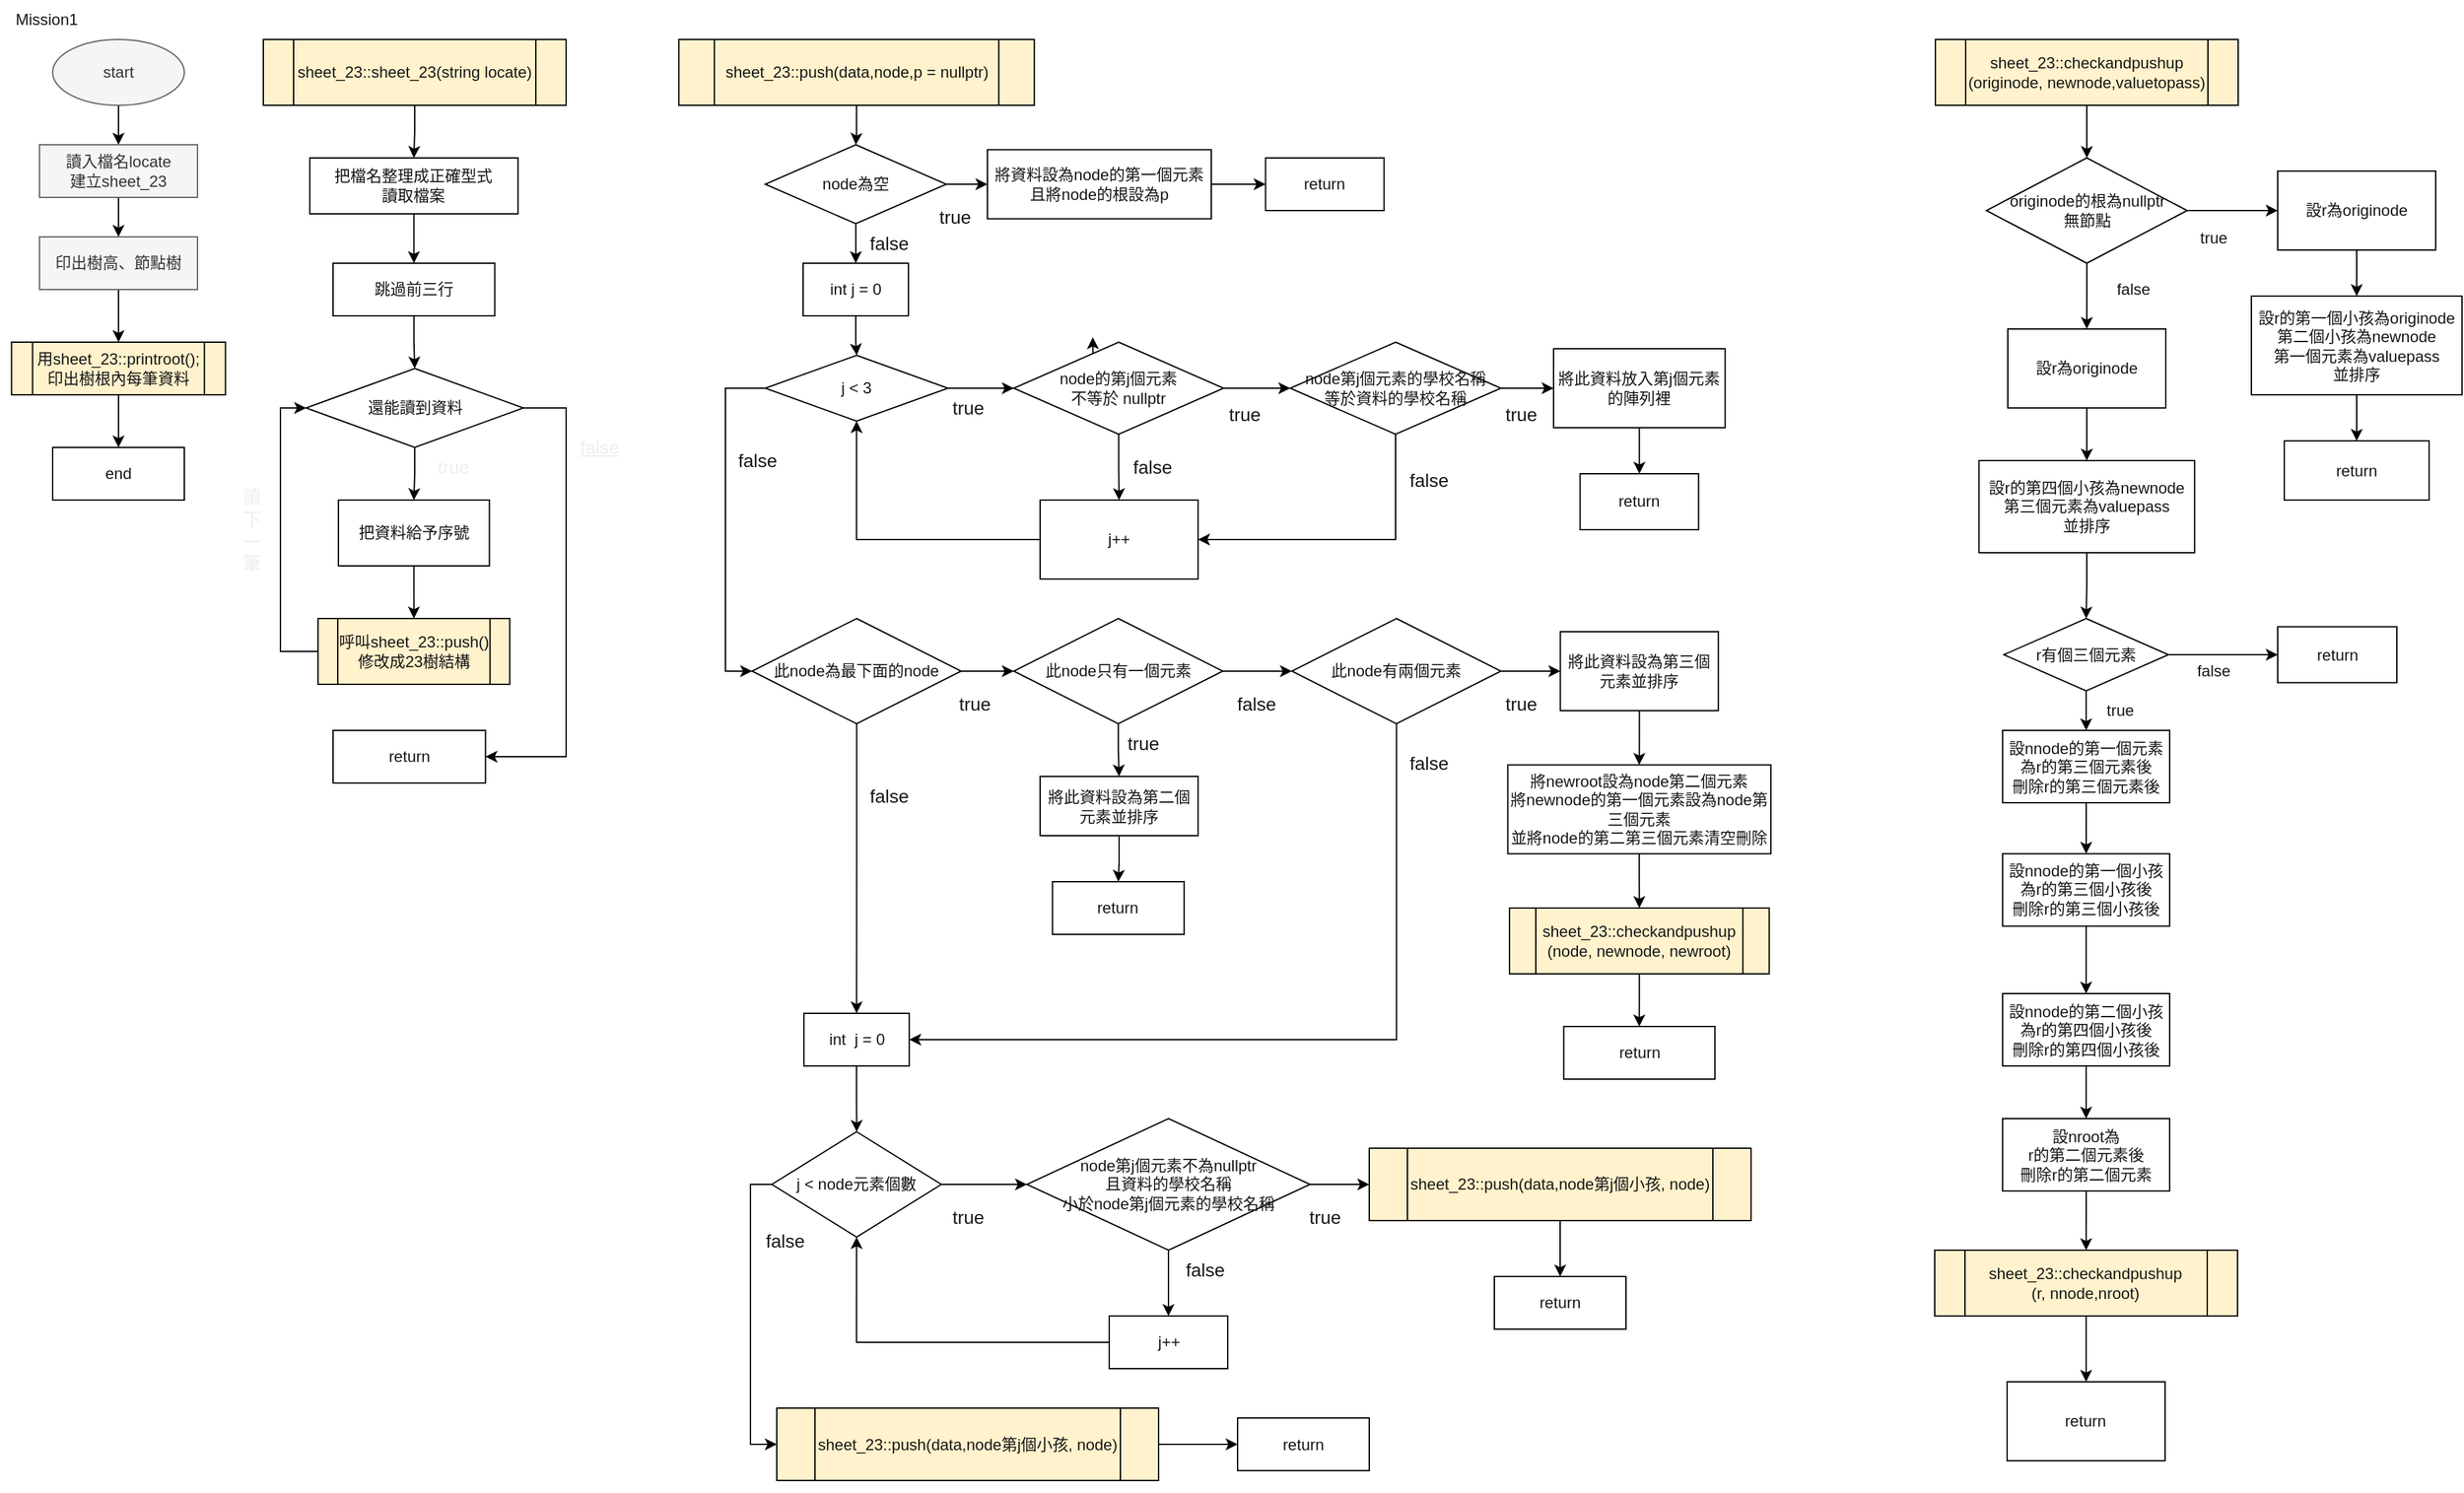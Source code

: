 <mxfile version="20.3.0" type="device"><diagram id="-TkZ79MS9_RpXyKwDUPX" name="第1頁"><mxGraphModel dx="2862" dy="857" grid="1" gridSize="10" guides="1" tooltips="1" connect="1" arrows="1" fold="1" page="0" pageScale="1" pageWidth="827" pageHeight="1169" background="none" math="0" shadow="0"><root><mxCell id="0"/><mxCell id="1" parent="0"/><mxCell id="-3uPXvcS2oqB5KdYRLS1-1" value="Mission1" style="text;html=1;align=center;verticalAlign=middle;resizable=0;points=[];autosize=1;strokeColor=none;fillColor=none;rounded=0;fontColor=#181616;" parent="1" vertex="1"><mxGeometry x="-820" y="10" width="70" height="30" as="geometry"/></mxCell><mxCell id="-3uPXvcS2oqB5KdYRLS1-5" value="" style="edgeStyle=orthogonalEdgeStyle;rounded=0;orthogonalLoop=1;jettySize=auto;html=1;fontColor=#181616;" parent="1" source="-3uPXvcS2oqB5KdYRLS1-3" target="-3uPXvcS2oqB5KdYRLS1-4" edge="1"><mxGeometry relative="1" as="geometry"/></mxCell><mxCell id="-3uPXvcS2oqB5KdYRLS1-3" value="start" style="ellipse;whiteSpace=wrap;html=1;rounded=0;fontColor=#333333;fillColor=#f5f5f5;strokeColor=#666666;" parent="1" vertex="1"><mxGeometry x="-780" y="40" width="100" height="50" as="geometry"/></mxCell><mxCell id="-3uPXvcS2oqB5KdYRLS1-7" value="" style="edgeStyle=orthogonalEdgeStyle;rounded=0;orthogonalLoop=1;jettySize=auto;html=1;fontColor=#181616;" parent="1" source="-3uPXvcS2oqB5KdYRLS1-4" target="-3uPXvcS2oqB5KdYRLS1-6" edge="1"><mxGeometry relative="1" as="geometry"/></mxCell><mxCell id="-3uPXvcS2oqB5KdYRLS1-4" value="讀入檔名locate&lt;br&gt;建立sheet_23" style="whiteSpace=wrap;html=1;rounded=0;fontColor=#333333;fillColor=#f5f5f5;strokeColor=#666666;" parent="1" vertex="1"><mxGeometry x="-790" y="120" width="120" height="40" as="geometry"/></mxCell><mxCell id="-3uPXvcS2oqB5KdYRLS1-11" value="" style="edgeStyle=orthogonalEdgeStyle;rounded=0;orthogonalLoop=1;jettySize=auto;html=1;fontColor=#181616;" parent="1" source="-3uPXvcS2oqB5KdYRLS1-6" target="-3uPXvcS2oqB5KdYRLS1-10" edge="1"><mxGeometry relative="1" as="geometry"/></mxCell><mxCell id="-3uPXvcS2oqB5KdYRLS1-6" value="印出樹高、節點樹" style="whiteSpace=wrap;html=1;rounded=0;fontColor=#333333;fillColor=#f5f5f5;strokeColor=#666666;" parent="1" vertex="1"><mxGeometry x="-790" y="190" width="120" height="40" as="geometry"/></mxCell><mxCell id="-3uPXvcS2oqB5KdYRLS1-13" value="" style="edgeStyle=orthogonalEdgeStyle;rounded=0;orthogonalLoop=1;jettySize=auto;html=1;fontColor=#181616;" parent="1" source="-3uPXvcS2oqB5KdYRLS1-10" target="-3uPXvcS2oqB5KdYRLS1-12" edge="1"><mxGeometry relative="1" as="geometry"/></mxCell><mxCell id="-3uPXvcS2oqB5KdYRLS1-10" value="用sheet_23::printroot();&lt;br&gt;印出樹根內每筆資料" style="shape=process;whiteSpace=wrap;html=1;backgroundOutline=1;fillColor=#FFF2CC;rounded=0;fontColor=#181616;" parent="1" vertex="1"><mxGeometry x="-811.25" y="270" width="162.5" height="40" as="geometry"/></mxCell><mxCell id="-3uPXvcS2oqB5KdYRLS1-12" value="end" style="whiteSpace=wrap;html=1;fillColor=#FFFFFF;rounded=0;fontColor=#181616;" parent="1" vertex="1"><mxGeometry x="-780" y="350" width="100" height="40" as="geometry"/></mxCell><mxCell id="-3uPXvcS2oqB5KdYRLS1-17" value="" style="edgeStyle=orthogonalEdgeStyle;rounded=0;orthogonalLoop=1;jettySize=auto;html=1;fontColor=#181616;" parent="1" source="-3uPXvcS2oqB5KdYRLS1-15" target="-3uPXvcS2oqB5KdYRLS1-16" edge="1"><mxGeometry relative="1" as="geometry"/></mxCell><mxCell id="-3uPXvcS2oqB5KdYRLS1-15" value="sheet_23::sheet_23(string locate)" style="shape=process;whiteSpace=wrap;html=1;backgroundOutline=1;fillColor=#FFF2CC;rounded=0;fontColor=#181616;" parent="1" vertex="1"><mxGeometry x="-620" y="40" width="230" height="50" as="geometry"/></mxCell><mxCell id="-3uPXvcS2oqB5KdYRLS1-26" value="" style="edgeStyle=orthogonalEdgeStyle;rounded=0;orthogonalLoop=1;jettySize=auto;html=1;fontColor=#181616;" parent="1" source="-3uPXvcS2oqB5KdYRLS1-16" target="-3uPXvcS2oqB5KdYRLS1-25" edge="1"><mxGeometry relative="1" as="geometry"/></mxCell><mxCell id="-3uPXvcS2oqB5KdYRLS1-16" value="把檔名整理成正確型式&lt;br&gt;讀取檔案" style="whiteSpace=wrap;html=1;fillColor=#FFFFFF;rounded=0;fontColor=#181616;" parent="1" vertex="1"><mxGeometry x="-584.68" y="130" width="158.12" height="42.5" as="geometry"/></mxCell><mxCell id="-3uPXvcS2oqB5KdYRLS1-23" value="" style="edgeStyle=orthogonalEdgeStyle;rounded=0;orthogonalLoop=1;jettySize=auto;html=1;fontColor=#181616;" parent="1" source="-3uPXvcS2oqB5KdYRLS1-18" target="-3uPXvcS2oqB5KdYRLS1-22" edge="1"><mxGeometry relative="1" as="geometry"/></mxCell><mxCell id="-3uPXvcS2oqB5KdYRLS1-18" value="把資料給予序號" style="whiteSpace=wrap;html=1;fillColor=#FFFFFF;rounded=0;fontColor=#181616;" parent="1" vertex="1"><mxGeometry x="-562.96" y="390" width="114.68" height="50" as="geometry"/></mxCell><mxCell id="-3uPXvcS2oqB5KdYRLS1-20" value="return" style="whiteSpace=wrap;html=1;fillColor=#FFFFFF;rounded=0;fontColor=#181616;" parent="1" vertex="1"><mxGeometry x="-567.02" y="565" width="115.78" height="40" as="geometry"/></mxCell><mxCell id="-3uPXvcS2oqB5KdYRLS1-30" style="edgeStyle=orthogonalEdgeStyle;rounded=0;orthogonalLoop=1;jettySize=auto;html=1;entryX=0;entryY=0.5;entryDx=0;entryDy=0;fontColor=#181616;" parent="1" source="-3uPXvcS2oqB5KdYRLS1-22" target="-3uPXvcS2oqB5KdYRLS1-27" edge="1"><mxGeometry relative="1" as="geometry"><mxPoint x="-330" y="510" as="targetPoint"/><Array as="points"><mxPoint x="-607" y="505"/><mxPoint x="-607" y="320"/></Array></mxGeometry></mxCell><mxCell id="-3uPXvcS2oqB5KdYRLS1-22" value="呼叫sheet_23::push()&lt;br&gt;修改成23樹結構" style="shape=process;whiteSpace=wrap;html=1;backgroundOutline=1;fillColor=#FFF2CC;rounded=0;fontColor=#181616;" parent="1" vertex="1"><mxGeometry x="-578.43" y="480" width="145.62" height="50" as="geometry"/></mxCell><mxCell id="-3uPXvcS2oqB5KdYRLS1-28" value="" style="edgeStyle=orthogonalEdgeStyle;rounded=0;orthogonalLoop=1;jettySize=auto;html=1;fontColor=#181616;" parent="1" source="-3uPXvcS2oqB5KdYRLS1-25" target="-3uPXvcS2oqB5KdYRLS1-27" edge="1"><mxGeometry relative="1" as="geometry"/></mxCell><mxCell id="-3uPXvcS2oqB5KdYRLS1-25" value="跳過前三行" style="whiteSpace=wrap;html=1;fillColor=#FFFFFF;rounded=0;fontColor=#181616;" parent="1" vertex="1"><mxGeometry x="-567.02" y="210" width="122.8" height="40" as="geometry"/></mxCell><mxCell id="-3uPXvcS2oqB5KdYRLS1-29" style="edgeStyle=orthogonalEdgeStyle;rounded=0;orthogonalLoop=1;jettySize=auto;html=1;fontColor=#181616;" parent="1" source="-3uPXvcS2oqB5KdYRLS1-27" target="-3uPXvcS2oqB5KdYRLS1-18" edge="1"><mxGeometry relative="1" as="geometry"/></mxCell><mxCell id="-3uPXvcS2oqB5KdYRLS1-32" style="edgeStyle=orthogonalEdgeStyle;rounded=0;orthogonalLoop=1;jettySize=auto;html=1;entryX=1;entryY=0.5;entryDx=0;entryDy=0;fontSize=14;fontColor=#181616;" parent="1" source="-3uPXvcS2oqB5KdYRLS1-27" target="-3uPXvcS2oqB5KdYRLS1-20" edge="1"><mxGeometry relative="1" as="geometry"><Array as="points"><mxPoint x="-390" y="320"/><mxPoint x="-390" y="585"/></Array></mxGeometry></mxCell><mxCell id="-3uPXvcS2oqB5KdYRLS1-27" value="還能讀到資料" style="rhombus;whiteSpace=wrap;html=1;fillColor=#FFFFFF;rounded=0;fontColor=#181616;" parent="1" vertex="1"><mxGeometry x="-587.49" y="290" width="165" height="60" as="geometry"/></mxCell><mxCell id="-3uPXvcS2oqB5KdYRLS1-31" value="&lt;font style=&quot;font-size: 14px;&quot;&gt;讀&lt;br&gt;下&lt;br&gt;一&lt;br&gt;筆&lt;/font&gt;" style="text;html=1;align=center;verticalAlign=middle;resizable=0;points=[];autosize=1;strokeColor=none;fillColor=none;rounded=0;fontColor=#f3ecec;" parent="1" vertex="1"><mxGeometry x="-648.75" y="372.5" width="40" height="80" as="geometry"/></mxCell><mxCell id="-3uPXvcS2oqB5KdYRLS1-33" value="true" style="text;html=1;align=center;verticalAlign=middle;resizable=0;points=[];autosize=1;strokeColor=none;fillColor=none;fontSize=14;rounded=0;fontColor=#f3eded;" parent="1" vertex="1"><mxGeometry x="-501.24" y="350" width="50" height="30" as="geometry"/></mxCell><mxCell id="-3uPXvcS2oqB5KdYRLS1-34" value="false" style="text;html=1;align=center;verticalAlign=middle;resizable=0;points=[];autosize=1;strokeColor=none;fillColor=none;fontSize=14;rounded=0;fontColor=#f2eded;fontStyle=4" parent="1" vertex="1"><mxGeometry x="-390" y="335" width="50" height="30" as="geometry"/></mxCell><mxCell id="-3uPXvcS2oqB5KdYRLS1-37" value="" style="edgeStyle=orthogonalEdgeStyle;rounded=0;orthogonalLoop=1;jettySize=auto;html=1;fontSize=14;fontColor=#181616;" parent="1" source="-3uPXvcS2oqB5KdYRLS1-35" target="-3uPXvcS2oqB5KdYRLS1-36" edge="1"><mxGeometry relative="1" as="geometry"/></mxCell><mxCell id="-3uPXvcS2oqB5KdYRLS1-35" value="sheet_23::push(data,node,p = nullptr)" style="shape=process;whiteSpace=wrap;html=1;backgroundOutline=1;fillColor=#FFF2CC;rounded=0;fontColor=#181616;" parent="1" vertex="1"><mxGeometry x="-304.38" y="40" width="270" height="50" as="geometry"/></mxCell><mxCell id="-3uPXvcS2oqB5KdYRLS1-39" value="" style="edgeStyle=orthogonalEdgeStyle;rounded=0;orthogonalLoop=1;jettySize=auto;html=1;fontSize=14;fontColor=#181616;" parent="1" source="-3uPXvcS2oqB5KdYRLS1-36" target="-3uPXvcS2oqB5KdYRLS1-38" edge="1"><mxGeometry relative="1" as="geometry"/></mxCell><mxCell id="4NVWSYoZqwmitKKf_ljR-5" value="" style="edgeStyle=orthogonalEdgeStyle;rounded=0;orthogonalLoop=1;jettySize=auto;html=1;" parent="1" source="-3uPXvcS2oqB5KdYRLS1-36" target="4NVWSYoZqwmitKKf_ljR-4" edge="1"><mxGeometry relative="1" as="geometry"/></mxCell><mxCell id="-3uPXvcS2oqB5KdYRLS1-36" value="node為空" style="rhombus;whiteSpace=wrap;html=1;fillColor=#FFFFFF;rounded=0;fontColor=#181616;" parent="1" vertex="1"><mxGeometry x="-238.75" y="120" width="137.5" height="60" as="geometry"/></mxCell><mxCell id="-3uPXvcS2oqB5KdYRLS1-41" value="" style="edgeStyle=orthogonalEdgeStyle;rounded=0;orthogonalLoop=1;jettySize=auto;html=1;fontSize=14;fontColor=#181616;" parent="1" source="-3uPXvcS2oqB5KdYRLS1-38" target="-3uPXvcS2oqB5KdYRLS1-40" edge="1"><mxGeometry relative="1" as="geometry"/></mxCell><mxCell id="-3uPXvcS2oqB5KdYRLS1-38" value="將資料設為node的第一個元素&lt;br&gt;且將node的根設為p" style="whiteSpace=wrap;html=1;fillColor=#FFFFFF;rounded=0;fontColor=#181616;" parent="1" vertex="1"><mxGeometry x="-70" y="123.75" width="170" height="52.5" as="geometry"/></mxCell><mxCell id="-3uPXvcS2oqB5KdYRLS1-40" value="return" style="whiteSpace=wrap;html=1;fillColor=#FFFFFF;rounded=0;fontColor=#181616;" parent="1" vertex="1"><mxGeometry x="141.25" y="130" width="90" height="40" as="geometry"/></mxCell><mxCell id="-3uPXvcS2oqB5KdYRLS1-51" value="" style="edgeStyle=orthogonalEdgeStyle;rounded=0;orthogonalLoop=1;jettySize=auto;html=1;fontSize=14;fontColor=#181616;" parent="1" source="-3uPXvcS2oqB5KdYRLS1-48" target="-3uPXvcS2oqB5KdYRLS1-50" edge="1"><mxGeometry relative="1" as="geometry"/></mxCell><mxCell id="-3uPXvcS2oqB5KdYRLS1-72" style="edgeStyle=orthogonalEdgeStyle;rounded=0;orthogonalLoop=1;jettySize=auto;html=1;entryX=0;entryY=0.5;entryDx=0;entryDy=0;fontSize=14;fontColor=#181616;" parent="1" source="-3uPXvcS2oqB5KdYRLS1-48" target="-3uPXvcS2oqB5KdYRLS1-70" edge="1"><mxGeometry relative="1" as="geometry"><Array as="points"><mxPoint x="-269" y="305"/><mxPoint x="-269" y="520"/></Array></mxGeometry></mxCell><mxCell id="4NVWSYoZqwmitKKf_ljR-3" value="" style="edgeStyle=orthogonalEdgeStyle;rounded=0;orthogonalLoop=1;jettySize=auto;html=1;" parent="1" source="-3uPXvcS2oqB5KdYRLS1-48" edge="1"><mxGeometry relative="1" as="geometry"><mxPoint x="10" y="266.25" as="targetPoint"/></mxGeometry></mxCell><mxCell id="-3uPXvcS2oqB5KdYRLS1-48" value="j &amp;lt; 3" style="rhombus;whiteSpace=wrap;html=1;fillColor=#FFFFFF;rounded=0;fontColor=#181616;" parent="1" vertex="1"><mxGeometry x="-238.75" y="280" width="138.75" height="50" as="geometry"/></mxCell><mxCell id="-3uPXvcS2oqB5KdYRLS1-53" value="" style="edgeStyle=orthogonalEdgeStyle;rounded=0;orthogonalLoop=1;jettySize=auto;html=1;fontSize=14;fontColor=#181616;" parent="1" source="-3uPXvcS2oqB5KdYRLS1-50" target="-3uPXvcS2oqB5KdYRLS1-52" edge="1"><mxGeometry relative="1" as="geometry"/></mxCell><mxCell id="-3uPXvcS2oqB5KdYRLS1-60" style="edgeStyle=orthogonalEdgeStyle;rounded=0;orthogonalLoop=1;jettySize=auto;html=1;entryX=0.5;entryY=0;entryDx=0;entryDy=0;fontSize=14;fontColor=#181616;" parent="1" source="-3uPXvcS2oqB5KdYRLS1-50" target="-3uPXvcS2oqB5KdYRLS1-58" edge="1"><mxGeometry relative="1" as="geometry"/></mxCell><mxCell id="-3uPXvcS2oqB5KdYRLS1-50" value="node的第j個元素&lt;br&gt;不等於 nullptr" style="rhombus;whiteSpace=wrap;html=1;fillColor=#FFFFFF;rounded=0;fontColor=#181616;" parent="1" vertex="1"><mxGeometry x="-50" y="270" width="159.37" height="70" as="geometry"/></mxCell><mxCell id="-3uPXvcS2oqB5KdYRLS1-55" value="" style="edgeStyle=orthogonalEdgeStyle;rounded=0;orthogonalLoop=1;jettySize=auto;html=1;fontSize=14;fontColor=#181616;" parent="1" source="-3uPXvcS2oqB5KdYRLS1-52" target="-3uPXvcS2oqB5KdYRLS1-54" edge="1"><mxGeometry relative="1" as="geometry"/></mxCell><mxCell id="-3uPXvcS2oqB5KdYRLS1-61" style="edgeStyle=orthogonalEdgeStyle;rounded=0;orthogonalLoop=1;jettySize=auto;html=1;entryX=1;entryY=0.5;entryDx=0;entryDy=0;fontSize=14;fontColor=#181616;" parent="1" source="-3uPXvcS2oqB5KdYRLS1-52" target="-3uPXvcS2oqB5KdYRLS1-58" edge="1"><mxGeometry relative="1" as="geometry"><Array as="points"><mxPoint x="240" y="420"/></Array></mxGeometry></mxCell><mxCell id="-3uPXvcS2oqB5KdYRLS1-52" value="node第j個元素的學校名稱&lt;br&gt;等於資料的學校名稱" style="rhombus;whiteSpace=wrap;html=1;fillColor=#FFFFFF;rounded=0;fontColor=#181616;" parent="1" vertex="1"><mxGeometry x="160" y="270" width="160" height="70" as="geometry"/></mxCell><mxCell id="-3uPXvcS2oqB5KdYRLS1-57" value="" style="edgeStyle=orthogonalEdgeStyle;rounded=0;orthogonalLoop=1;jettySize=auto;html=1;fontSize=14;fontColor=#181616;" parent="1" source="-3uPXvcS2oqB5KdYRLS1-54" target="-3uPXvcS2oqB5KdYRLS1-56" edge="1"><mxGeometry relative="1" as="geometry"/></mxCell><mxCell id="-3uPXvcS2oqB5KdYRLS1-54" value="將此資料放入第j個元素的陣列裡" style="whiteSpace=wrap;html=1;fillColor=#FFFFFF;rounded=0;fontColor=#181616;" parent="1" vertex="1"><mxGeometry x="360" y="275" width="130.31" height="60" as="geometry"/></mxCell><mxCell id="-3uPXvcS2oqB5KdYRLS1-56" value="return" style="whiteSpace=wrap;html=1;fillColor=#FFFFFF;rounded=0;fontColor=#181616;" parent="1" vertex="1"><mxGeometry x="380.15" y="370" width="90" height="42.5" as="geometry"/></mxCell><mxCell id="-3uPXvcS2oqB5KdYRLS1-62" style="edgeStyle=orthogonalEdgeStyle;rounded=0;orthogonalLoop=1;jettySize=auto;html=1;entryX=0.5;entryY=1;entryDx=0;entryDy=0;fontSize=14;fontColor=#181616;" parent="1" source="-3uPXvcS2oqB5KdYRLS1-58" target="-3uPXvcS2oqB5KdYRLS1-48" edge="1"><mxGeometry relative="1" as="geometry"/></mxCell><mxCell id="-3uPXvcS2oqB5KdYRLS1-58" value="j++" style="whiteSpace=wrap;html=1;fillColor=#FFFFFF;rounded=0;fontColor=#181616;" parent="1" vertex="1"><mxGeometry x="-30.005" y="390" width="120" height="60" as="geometry"/></mxCell><mxCell id="-3uPXvcS2oqB5KdYRLS1-63" value="false" style="text;html=1;align=center;verticalAlign=middle;resizable=0;points=[];autosize=1;strokeColor=none;fillColor=none;fontSize=14;rounded=0;fontColor=#181616;" parent="1" vertex="1"><mxGeometry x="240" y="360" width="50" height="30" as="geometry"/></mxCell><mxCell id="-3uPXvcS2oqB5KdYRLS1-64" value="false" style="text;html=1;align=center;verticalAlign=middle;resizable=0;points=[];autosize=1;strokeColor=none;fillColor=none;fontSize=14;rounded=0;fontColor=#181616;" parent="1" vertex="1"><mxGeometry x="30" y="350" width="50" height="30" as="geometry"/></mxCell><mxCell id="-3uPXvcS2oqB5KdYRLS1-65" value="true" style="text;html=1;align=center;verticalAlign=middle;resizable=0;points=[];autosize=1;strokeColor=none;fillColor=none;fontSize=14;rounded=0;fontColor=#181616;" parent="1" vertex="1"><mxGeometry x="100" y="310" width="50" height="30" as="geometry"/></mxCell><mxCell id="-3uPXvcS2oqB5KdYRLS1-66" value="true" style="text;html=1;align=center;verticalAlign=middle;resizable=0;points=[];autosize=1;strokeColor=none;fillColor=none;fontSize=14;rounded=0;fontColor=#181616;" parent="1" vertex="1"><mxGeometry x="310" y="310" width="50" height="30" as="geometry"/></mxCell><mxCell id="-3uPXvcS2oqB5KdYRLS1-67" value="true" style="text;html=1;align=center;verticalAlign=middle;resizable=0;points=[];autosize=1;strokeColor=none;fillColor=none;fontSize=14;rounded=0;fontColor=#181616;" parent="1" vertex="1"><mxGeometry x="-110" y="305" width="50" height="30" as="geometry"/></mxCell><mxCell id="-3uPXvcS2oqB5KdYRLS1-68" value="false" style="text;html=1;align=center;verticalAlign=middle;resizable=0;points=[];autosize=1;strokeColor=none;fillColor=none;fontSize=14;rounded=0;fontColor=#181616;" parent="1" vertex="1"><mxGeometry x="-270" y="345" width="50" height="30" as="geometry"/></mxCell><mxCell id="-3uPXvcS2oqB5KdYRLS1-74" value="" style="edgeStyle=orthogonalEdgeStyle;rounded=0;orthogonalLoop=1;jettySize=auto;html=1;fontSize=14;fontColor=#181616;" parent="1" source="-3uPXvcS2oqB5KdYRLS1-70" target="-3uPXvcS2oqB5KdYRLS1-73" edge="1"><mxGeometry relative="1" as="geometry"/></mxCell><mxCell id="-3uPXvcS2oqB5KdYRLS1-99" style="edgeStyle=orthogonalEdgeStyle;rounded=0;orthogonalLoop=1;jettySize=auto;html=1;entryX=0.5;entryY=0;entryDx=0;entryDy=0;fontSize=14;fontColor=#181616;" parent="1" source="-3uPXvcS2oqB5KdYRLS1-70" target="-3uPXvcS2oqB5KdYRLS1-95" edge="1"><mxGeometry relative="1" as="geometry"/></mxCell><mxCell id="-3uPXvcS2oqB5KdYRLS1-70" value="此node為最下面的node" style="rhombus;whiteSpace=wrap;html=1;fillColor=#FFFFFF;rounded=0;fontColor=#181616;" parent="1" vertex="1"><mxGeometry x="-248.75" y="480" width="158.75" height="80" as="geometry"/></mxCell><mxCell id="-3uPXvcS2oqB5KdYRLS1-78" value="" style="edgeStyle=orthogonalEdgeStyle;rounded=0;orthogonalLoop=1;jettySize=auto;html=1;fontSize=14;fontColor=#181616;" parent="1" source="-3uPXvcS2oqB5KdYRLS1-73" target="-3uPXvcS2oqB5KdYRLS1-77" edge="1"><mxGeometry relative="1" as="geometry"/></mxCell><mxCell id="-3uPXvcS2oqB5KdYRLS1-82" value="" style="edgeStyle=orthogonalEdgeStyle;rounded=0;orthogonalLoop=1;jettySize=auto;html=1;fontSize=14;fontColor=#181616;" parent="1" source="-3uPXvcS2oqB5KdYRLS1-73" target="-3uPXvcS2oqB5KdYRLS1-81" edge="1"><mxGeometry relative="1" as="geometry"/></mxCell><mxCell id="-3uPXvcS2oqB5KdYRLS1-73" value="此node只有一個元素" style="rhombus;whiteSpace=wrap;html=1;fillColor=#FFFFFF;rounded=0;fontColor=#181616;" parent="1" vertex="1"><mxGeometry x="-50" y="480" width="158.75" height="80" as="geometry"/></mxCell><mxCell id="-3uPXvcS2oqB5KdYRLS1-75" value="true" style="text;html=1;align=center;verticalAlign=middle;resizable=0;points=[];autosize=1;strokeColor=none;fillColor=none;fontSize=14;rounded=0;fontColor=#181616;" parent="1" vertex="1"><mxGeometry x="-120" y="160" width="50" height="30" as="geometry"/></mxCell><mxCell id="-3uPXvcS2oqB5KdYRLS1-76" value="false" style="text;html=1;align=center;verticalAlign=middle;resizable=0;points=[];autosize=1;strokeColor=none;fillColor=none;fontSize=14;rounded=0;fontColor=#181616;" parent="1" vertex="1"><mxGeometry x="-170" y="180" width="50" height="30" as="geometry"/></mxCell><mxCell id="-3uPXvcS2oqB5KdYRLS1-80" value="" style="edgeStyle=orthogonalEdgeStyle;rounded=0;orthogonalLoop=1;jettySize=auto;html=1;fontSize=14;fontColor=#181616;" parent="1" source="-3uPXvcS2oqB5KdYRLS1-77" target="-3uPXvcS2oqB5KdYRLS1-79" edge="1"><mxGeometry relative="1" as="geometry"/></mxCell><mxCell id="-3uPXvcS2oqB5KdYRLS1-77" value="將此資料設為第二個元素並排序" style="whiteSpace=wrap;html=1;fillColor=#FFFFFF;rounded=0;fontColor=#181616;" parent="1" vertex="1"><mxGeometry x="-30.01" y="600" width="120.01" height="45" as="geometry"/></mxCell><mxCell id="-3uPXvcS2oqB5KdYRLS1-79" value="return" style="whiteSpace=wrap;html=1;fillColor=#FFFFFF;rounded=0;fontColor=#181616;" parent="1" vertex="1"><mxGeometry x="-20.62" y="680" width="100" height="40" as="geometry"/></mxCell><mxCell id="-3uPXvcS2oqB5KdYRLS1-84" value="" style="edgeStyle=orthogonalEdgeStyle;rounded=0;orthogonalLoop=1;jettySize=auto;html=1;fontSize=14;fontColor=#181616;" parent="1" source="-3uPXvcS2oqB5KdYRLS1-81" target="-3uPXvcS2oqB5KdYRLS1-83" edge="1"><mxGeometry relative="1" as="geometry"/></mxCell><mxCell id="-3uPXvcS2oqB5KdYRLS1-96" value="" style="edgeStyle=orthogonalEdgeStyle;rounded=0;orthogonalLoop=1;jettySize=auto;html=1;fontSize=14;fontColor=#181616;" parent="1" source="-3uPXvcS2oqB5KdYRLS1-81" target="-3uPXvcS2oqB5KdYRLS1-95" edge="1"><mxGeometry relative="1" as="geometry"><Array as="points"><mxPoint x="241" y="800"/></Array></mxGeometry></mxCell><mxCell id="-3uPXvcS2oqB5KdYRLS1-81" value="此node有兩個元素" style="rhombus;whiteSpace=wrap;html=1;fillColor=#FFFFFF;rounded=0;fontColor=#181616;" parent="1" vertex="1"><mxGeometry x="161.25" y="480" width="158.75" height="80" as="geometry"/></mxCell><mxCell id="-3uPXvcS2oqB5KdYRLS1-86" value="" style="edgeStyle=orthogonalEdgeStyle;rounded=0;orthogonalLoop=1;jettySize=auto;html=1;fontSize=14;fontColor=#181616;" parent="1" source="-3uPXvcS2oqB5KdYRLS1-83" target="-3uPXvcS2oqB5KdYRLS1-85" edge="1"><mxGeometry relative="1" as="geometry"/></mxCell><mxCell id="-3uPXvcS2oqB5KdYRLS1-83" value="將此資料設為第三個元素並排序" style="whiteSpace=wrap;html=1;fillColor=#FFFFFF;rounded=0;fontColor=#181616;" parent="1" vertex="1"><mxGeometry x="365.155" y="490" width="120" height="60" as="geometry"/></mxCell><mxCell id="-3uPXvcS2oqB5KdYRLS1-90" value="" style="edgeStyle=orthogonalEdgeStyle;rounded=0;orthogonalLoop=1;jettySize=auto;html=1;fontSize=14;fontColor=#181616;" parent="1" source="-3uPXvcS2oqB5KdYRLS1-85" target="-3uPXvcS2oqB5KdYRLS1-89" edge="1"><mxGeometry relative="1" as="geometry"/></mxCell><mxCell id="-3uPXvcS2oqB5KdYRLS1-85" value="將newroot設為node第二個元素&lt;br&gt;將newnode的第一個元素設為node第三個元素&lt;br&gt;並將node的第二第三個元素清空刪除" style="whiteSpace=wrap;html=1;fillColor=#FFFFFF;rounded=0;fontColor=#181616;" parent="1" vertex="1"><mxGeometry x="325.24" y="591.25" width="199.84" height="67.5" as="geometry"/></mxCell><mxCell id="-3uPXvcS2oqB5KdYRLS1-92" value="" style="edgeStyle=orthogonalEdgeStyle;rounded=0;orthogonalLoop=1;jettySize=auto;html=1;fontSize=14;fontColor=#181616;" parent="1" source="-3uPXvcS2oqB5KdYRLS1-89" target="-3uPXvcS2oqB5KdYRLS1-91" edge="1"><mxGeometry relative="1" as="geometry"/></mxCell><mxCell id="-3uPXvcS2oqB5KdYRLS1-89" value="sheet_23::checkandpushup&lt;br&gt;(node, newnode, newroot)" style="shape=process;whiteSpace=wrap;html=1;backgroundOutline=1;fillColor=#FFF2CC;rounded=0;fontColor=#181616;" parent="1" vertex="1"><mxGeometry x="326.52" y="700" width="197.27" height="50" as="geometry"/></mxCell><mxCell id="-3uPXvcS2oqB5KdYRLS1-91" value="return" style="whiteSpace=wrap;html=1;fillColor=#FFFFFF;rounded=0;fontColor=#181616;" parent="1" vertex="1"><mxGeometry x="367.74" y="790" width="114.84" height="40" as="geometry"/></mxCell><mxCell id="-3uPXvcS2oqB5KdYRLS1-98" value="" style="edgeStyle=orthogonalEdgeStyle;rounded=0;orthogonalLoop=1;jettySize=auto;html=1;fontSize=14;fontColor=#181616;" parent="1" source="-3uPXvcS2oqB5KdYRLS1-95" target="-3uPXvcS2oqB5KdYRLS1-97" edge="1"><mxGeometry relative="1" as="geometry"/></mxCell><mxCell id="-3uPXvcS2oqB5KdYRLS1-95" value="int&amp;nbsp; j = 0" style="whiteSpace=wrap;html=1;fillColor=#FFFFFF;rounded=0;fontColor=#181616;" parent="1" vertex="1"><mxGeometry x="-209.38" y="780" width="80" height="40" as="geometry"/></mxCell><mxCell id="-3uPXvcS2oqB5KdYRLS1-106" value="" style="edgeStyle=orthogonalEdgeStyle;rounded=0;orthogonalLoop=1;jettySize=auto;html=1;fontSize=14;fontColor=#181616;" parent="1" source="-3uPXvcS2oqB5KdYRLS1-97" target="-3uPXvcS2oqB5KdYRLS1-105" edge="1"><mxGeometry relative="1" as="geometry"/></mxCell><mxCell id="-3uPXvcS2oqB5KdYRLS1-119" style="edgeStyle=orthogonalEdgeStyle;rounded=0;orthogonalLoop=1;jettySize=auto;html=1;entryX=0;entryY=0.5;entryDx=0;entryDy=0;fontSize=14;fontColor=#181616;" parent="1" source="-3uPXvcS2oqB5KdYRLS1-97" target="-3uPXvcS2oqB5KdYRLS1-116" edge="1"><mxGeometry relative="1" as="geometry"><Array as="points"><mxPoint x="-250" y="910"/><mxPoint x="-250" y="1108"/></Array></mxGeometry></mxCell><mxCell id="-3uPXvcS2oqB5KdYRLS1-97" value="j &amp;lt; node元素個數" style="rhombus;whiteSpace=wrap;html=1;fillColor=#FFFFFF;rounded=0;fontColor=#181616;" parent="1" vertex="1"><mxGeometry x="-233.75" y="870" width="128.75" height="80" as="geometry"/></mxCell><mxCell id="-3uPXvcS2oqB5KdYRLS1-100" value="false" style="text;html=1;align=center;verticalAlign=middle;resizable=0;points=[];autosize=1;strokeColor=none;fillColor=none;fontSize=14;rounded=0;fontColor=#181616;" parent="1" vertex="1"><mxGeometry x="240" y="575" width="50" height="30" as="geometry"/></mxCell><mxCell id="-3uPXvcS2oqB5KdYRLS1-101" value="false" style="text;html=1;align=center;verticalAlign=middle;resizable=0;points=[];autosize=1;strokeColor=none;fillColor=none;fontSize=14;rounded=0;fontColor=#181616;" parent="1" vertex="1"><mxGeometry x="108.75" y="530" width="50" height="30" as="geometry"/></mxCell><mxCell id="-3uPXvcS2oqB5KdYRLS1-102" value="false" style="text;html=1;align=center;verticalAlign=middle;resizable=0;points=[];autosize=1;strokeColor=none;fillColor=none;fontSize=14;rounded=0;fontColor=#181616;" parent="1" vertex="1"><mxGeometry x="-170" y="600" width="50" height="30" as="geometry"/></mxCell><mxCell id="-3uPXvcS2oqB5KdYRLS1-103" value="true" style="text;html=1;align=center;verticalAlign=middle;resizable=0;points=[];autosize=1;strokeColor=none;fillColor=none;fontSize=14;rounded=0;fontColor=#181616;" parent="1" vertex="1"><mxGeometry x="-105" y="530" width="50" height="30" as="geometry"/></mxCell><mxCell id="-3uPXvcS2oqB5KdYRLS1-104" value="true" style="text;html=1;align=center;verticalAlign=middle;resizable=0;points=[];autosize=1;strokeColor=none;fillColor=none;fontSize=14;rounded=0;fontColor=#181616;" parent="1" vertex="1"><mxGeometry x="310" y="530" width="50" height="30" as="geometry"/></mxCell><mxCell id="-3uPXvcS2oqB5KdYRLS1-108" value="" style="edgeStyle=orthogonalEdgeStyle;rounded=0;orthogonalLoop=1;jettySize=auto;html=1;fontSize=14;fontColor=#181616;" parent="1" source="-3uPXvcS2oqB5KdYRLS1-105" target="-3uPXvcS2oqB5KdYRLS1-107" edge="1"><mxGeometry relative="1" as="geometry"/></mxCell><mxCell id="-3uPXvcS2oqB5KdYRLS1-113" value="" style="edgeStyle=orthogonalEdgeStyle;rounded=0;orthogonalLoop=1;jettySize=auto;html=1;fontSize=14;fontColor=#181616;" parent="1" source="-3uPXvcS2oqB5KdYRLS1-105" target="-3uPXvcS2oqB5KdYRLS1-112" edge="1"><mxGeometry relative="1" as="geometry"/></mxCell><mxCell id="-3uPXvcS2oqB5KdYRLS1-105" value="node第j個元素不為nullptr&lt;br&gt;且資料的學校名稱&lt;br&gt;小於node第j個元素的學校名稱" style="rhombus;whiteSpace=wrap;html=1;fillColor=#FFFFFF;rounded=0;fontColor=#181616;" parent="1" vertex="1"><mxGeometry x="-40" y="860" width="215" height="100" as="geometry"/></mxCell><mxCell id="-3uPXvcS2oqB5KdYRLS1-110" value="" style="edgeStyle=orthogonalEdgeStyle;rounded=0;orthogonalLoop=1;jettySize=auto;html=1;fontSize=14;fontColor=#181616;" parent="1" source="-3uPXvcS2oqB5KdYRLS1-107" target="-3uPXvcS2oqB5KdYRLS1-109" edge="1"><mxGeometry relative="1" as="geometry"/></mxCell><mxCell id="-3uPXvcS2oqB5KdYRLS1-107" value="sheet_23::push(data,node第j個小孩, node)" style="shape=process;whiteSpace=wrap;html=1;backgroundOutline=1;fillColor=#FFF2CC;rounded=0;fontColor=#181616;" parent="1" vertex="1"><mxGeometry x="220" y="882.5" width="290" height="55" as="geometry"/></mxCell><mxCell id="-3uPXvcS2oqB5KdYRLS1-109" value="return" style="whiteSpace=wrap;html=1;fillColor=#FFFFFF;rounded=0;fontColor=#181616;" parent="1" vertex="1"><mxGeometry x="315" y="980" width="100" height="40" as="geometry"/></mxCell><mxCell id="-3uPXvcS2oqB5KdYRLS1-114" style="edgeStyle=orthogonalEdgeStyle;rounded=0;orthogonalLoop=1;jettySize=auto;html=1;entryX=0.5;entryY=1;entryDx=0;entryDy=0;fontSize=14;fontColor=#181616;" parent="1" source="-3uPXvcS2oqB5KdYRLS1-112" target="-3uPXvcS2oqB5KdYRLS1-97" edge="1"><mxGeometry relative="1" as="geometry"/></mxCell><mxCell id="-3uPXvcS2oqB5KdYRLS1-112" value="j++" style="whiteSpace=wrap;html=1;fillColor=#FFFFFF;rounded=0;fontColor=#181616;" parent="1" vertex="1"><mxGeometry x="22.5" y="1010" width="90" height="40" as="geometry"/></mxCell><mxCell id="-3uPXvcS2oqB5KdYRLS1-126" value="" style="edgeStyle=orthogonalEdgeStyle;rounded=0;orthogonalLoop=1;jettySize=auto;html=1;fontSize=14;fontColor=#181616;" parent="1" source="-3uPXvcS2oqB5KdYRLS1-116" target="-3uPXvcS2oqB5KdYRLS1-125" edge="1"><mxGeometry relative="1" as="geometry"/></mxCell><mxCell id="-3uPXvcS2oqB5KdYRLS1-116" value="sheet_23::push(data,node第j個小孩, node)" style="shape=process;whiteSpace=wrap;html=1;backgroundOutline=1;fillColor=#FFF2CC;rounded=0;fontColor=#181616;" parent="1" vertex="1"><mxGeometry x="-230" y="1080" width="290" height="55" as="geometry"/></mxCell><mxCell id="-3uPXvcS2oqB5KdYRLS1-117" style="edgeStyle=orthogonalEdgeStyle;rounded=0;orthogonalLoop=1;jettySize=auto;html=1;exitX=0.5;exitY=1;exitDx=0;exitDy=0;fontSize=14;fontColor=#181616;" parent="1" source="-3uPXvcS2oqB5KdYRLS1-116" target="-3uPXvcS2oqB5KdYRLS1-116" edge="1"><mxGeometry relative="1" as="geometry"/></mxCell><mxCell id="-3uPXvcS2oqB5KdYRLS1-120" value="true" style="text;html=1;align=center;verticalAlign=middle;resizable=0;points=[];autosize=1;strokeColor=none;fillColor=none;fontSize=14;rounded=0;fontColor=#181616;" parent="1" vertex="1"><mxGeometry x="161.25" y="920" width="50" height="30" as="geometry"/></mxCell><mxCell id="-3uPXvcS2oqB5KdYRLS1-121" value="true" style="text;html=1;align=center;verticalAlign=middle;resizable=0;points=[];autosize=1;strokeColor=none;fillColor=none;fontSize=14;rounded=0;fontColor=#181616;" parent="1" vertex="1"><mxGeometry x="-110" y="920" width="50" height="30" as="geometry"/></mxCell><mxCell id="-3uPXvcS2oqB5KdYRLS1-122" value="false" style="text;html=1;align=center;verticalAlign=middle;resizable=0;points=[];autosize=1;strokeColor=none;fillColor=none;fontSize=14;rounded=0;fontColor=#181616;" parent="1" vertex="1"><mxGeometry x="-248.75" y="937.5" width="50" height="30" as="geometry"/></mxCell><mxCell id="-3uPXvcS2oqB5KdYRLS1-123" value="false" style="text;html=1;align=center;verticalAlign=middle;resizable=0;points=[];autosize=1;strokeColor=none;fillColor=none;fontSize=14;rounded=0;fontColor=#181616;" parent="1" vertex="1"><mxGeometry x="70" y="960" width="50" height="30" as="geometry"/></mxCell><mxCell id="-3uPXvcS2oqB5KdYRLS1-125" value="return" style="whiteSpace=wrap;html=1;fillColor=#FFFFFF;rounded=0;fontColor=#181616;" parent="1" vertex="1"><mxGeometry x="120" y="1087.5" width="100" height="40" as="geometry"/></mxCell><mxCell id="jbG-4D05D_FNrjnm88Yy-2" value="" style="edgeStyle=orthogonalEdgeStyle;rounded=0;orthogonalLoop=1;jettySize=auto;html=1;fontColor=#181616;" parent="1" source="-3uPXvcS2oqB5KdYRLS1-127" target="jbG-4D05D_FNrjnm88Yy-1" edge="1"><mxGeometry relative="1" as="geometry"/></mxCell><mxCell id="-3uPXvcS2oqB5KdYRLS1-127" value="sheet_23::checkandpushup&lt;br&gt;(originode, newnode,valuetopass)" style="shape=process;whiteSpace=wrap;html=1;backgroundOutline=1;fillColor=#FFF2CC;rounded=0;fontColor=#181616;" parent="1" vertex="1"><mxGeometry x="650" y="40" width="230" height="50" as="geometry"/></mxCell><mxCell id="-3uPXvcS2oqB5KdYRLS1-132" value="true" style="text;html=1;align=center;verticalAlign=middle;resizable=0;points=[];autosize=1;strokeColor=none;fillColor=none;fontSize=14;rounded=0;fontColor=#181616;" parent="1" vertex="1"><mxGeometry x="22.5" y="560" width="50" height="30" as="geometry"/></mxCell><mxCell id="jbG-4D05D_FNrjnm88Yy-4" value="" style="edgeStyle=orthogonalEdgeStyle;rounded=0;orthogonalLoop=1;jettySize=auto;html=1;fontColor=#181616;" parent="1" source="jbG-4D05D_FNrjnm88Yy-1" target="jbG-4D05D_FNrjnm88Yy-3" edge="1"><mxGeometry relative="1" as="geometry"/></mxCell><mxCell id="jbG-4D05D_FNrjnm88Yy-6" value="" style="edgeStyle=orthogonalEdgeStyle;rounded=0;orthogonalLoop=1;jettySize=auto;html=1;fontColor=#181616;" parent="1" source="jbG-4D05D_FNrjnm88Yy-1" target="jbG-4D05D_FNrjnm88Yy-5" edge="1"><mxGeometry relative="1" as="geometry"/></mxCell><mxCell id="jbG-4D05D_FNrjnm88Yy-1" value="originode的根為nullptr&lt;br&gt;無節點" style="rhombus;whiteSpace=wrap;html=1;fillColor=#FFFFFF;rounded=0;fontColor=#181616;" parent="1" vertex="1"><mxGeometry x="688.75" y="130" width="152.5" height="80" as="geometry"/></mxCell><mxCell id="jbG-4D05D_FNrjnm88Yy-10" value="" style="edgeStyle=orthogonalEdgeStyle;rounded=0;orthogonalLoop=1;jettySize=auto;html=1;fontColor=#181616;" parent="1" source="jbG-4D05D_FNrjnm88Yy-3" target="jbG-4D05D_FNrjnm88Yy-9" edge="1"><mxGeometry relative="1" as="geometry"/></mxCell><mxCell id="jbG-4D05D_FNrjnm88Yy-3" value="設r為originode" style="whiteSpace=wrap;html=1;fillColor=#FFFFFF;rounded=0;fontColor=#181616;" parent="1" vertex="1"><mxGeometry x="910" y="140" width="120" height="60" as="geometry"/></mxCell><mxCell id="jbG-4D05D_FNrjnm88Yy-14" value="" style="edgeStyle=orthogonalEdgeStyle;rounded=0;orthogonalLoop=1;jettySize=auto;html=1;fontColor=#181616;" parent="1" source="jbG-4D05D_FNrjnm88Yy-5" target="jbG-4D05D_FNrjnm88Yy-13" edge="1"><mxGeometry relative="1" as="geometry"/></mxCell><mxCell id="jbG-4D05D_FNrjnm88Yy-5" value="設r為originode" style="whiteSpace=wrap;html=1;fillColor=#FFFFFF;rounded=0;fontColor=#181616;" parent="1" vertex="1"><mxGeometry x="705" y="260" width="120" height="60" as="geometry"/></mxCell><mxCell id="jbG-4D05D_FNrjnm88Yy-7" value="true" style="text;html=1;align=center;verticalAlign=middle;resizable=0;points=[];autosize=1;strokeColor=none;fillColor=none;rounded=0;fontColor=#181616;" parent="1" vertex="1"><mxGeometry x="841.25" y="176.25" width="40" height="30" as="geometry"/></mxCell><mxCell id="jbG-4D05D_FNrjnm88Yy-8" value="false" style="text;html=1;align=center;verticalAlign=middle;resizable=0;points=[];autosize=1;strokeColor=none;fillColor=none;rounded=0;fontColor=#181616;" parent="1" vertex="1"><mxGeometry x="775" y="215" width="50" height="30" as="geometry"/></mxCell><mxCell id="jbG-4D05D_FNrjnm88Yy-12" value="" style="edgeStyle=orthogonalEdgeStyle;rounded=0;orthogonalLoop=1;jettySize=auto;html=1;fontColor=#181616;" parent="1" source="jbG-4D05D_FNrjnm88Yy-9" target="jbG-4D05D_FNrjnm88Yy-11" edge="1"><mxGeometry relative="1" as="geometry"/></mxCell><mxCell id="jbG-4D05D_FNrjnm88Yy-9" value="設r的第一個小孩為originode&lt;br&gt;第二個小孩為newnode&lt;br&gt;第一個元素為valuepass&lt;br&gt;並排序" style="whiteSpace=wrap;html=1;fillColor=#FFFFFF;rounded=0;fontColor=#181616;" parent="1" vertex="1"><mxGeometry x="890" y="235" width="160" height="75" as="geometry"/></mxCell><mxCell id="jbG-4D05D_FNrjnm88Yy-11" value="return" style="whiteSpace=wrap;html=1;fillColor=#FFFFFF;rounded=0;fontColor=#181616;" parent="1" vertex="1"><mxGeometry x="915" y="345" width="110" height="45" as="geometry"/></mxCell><mxCell id="jbG-4D05D_FNrjnm88Yy-16" value="" style="edgeStyle=orthogonalEdgeStyle;rounded=0;orthogonalLoop=1;jettySize=auto;html=1;fontColor=#181616;" parent="1" source="jbG-4D05D_FNrjnm88Yy-13" target="jbG-4D05D_FNrjnm88Yy-15" edge="1"><mxGeometry relative="1" as="geometry"/></mxCell><mxCell id="jbG-4D05D_FNrjnm88Yy-13" value="設r的第四個小孩為newnode&lt;br&gt;第三個元素為valuepass&lt;br&gt;並排序" style="whiteSpace=wrap;html=1;fillColor=#FFFFFF;rounded=0;fontColor=#181616;" parent="1" vertex="1"><mxGeometry x="683.13" y="360" width="163.75" height="70" as="geometry"/></mxCell><mxCell id="jbG-4D05D_FNrjnm88Yy-18" value="" style="edgeStyle=orthogonalEdgeStyle;rounded=0;orthogonalLoop=1;jettySize=auto;html=1;fontColor=#181616;" parent="1" source="jbG-4D05D_FNrjnm88Yy-15" target="jbG-4D05D_FNrjnm88Yy-17" edge="1"><mxGeometry relative="1" as="geometry"/></mxCell><mxCell id="jbG-4D05D_FNrjnm88Yy-22" value="" style="edgeStyle=orthogonalEdgeStyle;rounded=0;orthogonalLoop=1;jettySize=auto;html=1;fontColor=#181616;" parent="1" source="jbG-4D05D_FNrjnm88Yy-15" target="jbG-4D05D_FNrjnm88Yy-21" edge="1"><mxGeometry relative="1" as="geometry"/></mxCell><mxCell id="jbG-4D05D_FNrjnm88Yy-15" value="r有個三個元素" style="rhombus;whiteSpace=wrap;html=1;fillColor=#FFFFFF;rounded=0;fontColor=#181616;" parent="1" vertex="1"><mxGeometry x="702" y="480" width="125" height="55" as="geometry"/></mxCell><mxCell id="jbG-4D05D_FNrjnm88Yy-17" value="return" style="whiteSpace=wrap;html=1;fillColor=#FFFFFF;rounded=0;fontColor=#181616;" parent="1" vertex="1"><mxGeometry x="910" y="486.25" width="90.5" height="42.5" as="geometry"/></mxCell><mxCell id="jbG-4D05D_FNrjnm88Yy-19" value="false" style="text;html=1;align=center;verticalAlign=middle;resizable=0;points=[];autosize=1;strokeColor=none;fillColor=none;rounded=0;fontColor=#181616;" parent="1" vertex="1"><mxGeometry x="836.25" y="505" width="50" height="30" as="geometry"/></mxCell><mxCell id="jbG-4D05D_FNrjnm88Yy-20" value="true" style="text;html=1;align=center;verticalAlign=middle;resizable=0;points=[];autosize=1;strokeColor=none;fillColor=none;rounded=0;fontColor=#181616;" parent="1" vertex="1"><mxGeometry x="770" y="535" width="40" height="30" as="geometry"/></mxCell><mxCell id="jbG-4D05D_FNrjnm88Yy-24" value="" style="edgeStyle=orthogonalEdgeStyle;rounded=0;orthogonalLoop=1;jettySize=auto;html=1;fontColor=#181616;" parent="1" source="jbG-4D05D_FNrjnm88Yy-21" target="jbG-4D05D_FNrjnm88Yy-23" edge="1"><mxGeometry relative="1" as="geometry"/></mxCell><mxCell id="jbG-4D05D_FNrjnm88Yy-21" value="設nnode的第一個元素為r的第三個元素後&lt;br&gt;刪除r的第三個元素後" style="whiteSpace=wrap;html=1;fillColor=#FFFFFF;rounded=0;fontColor=#181616;" parent="1" vertex="1"><mxGeometry x="701.06" y="565" width="126.87" height="55" as="geometry"/></mxCell><mxCell id="jbG-4D05D_FNrjnm88Yy-26" value="" style="edgeStyle=orthogonalEdgeStyle;rounded=0;orthogonalLoop=1;jettySize=auto;html=1;fontColor=#181616;" parent="1" source="jbG-4D05D_FNrjnm88Yy-23" target="jbG-4D05D_FNrjnm88Yy-25" edge="1"><mxGeometry relative="1" as="geometry"/></mxCell><mxCell id="jbG-4D05D_FNrjnm88Yy-23" value="設nnode的第一個小孩為r的第三個小孩後&lt;br&gt;刪除r的第三個小孩後" style="whiteSpace=wrap;html=1;fillColor=#FFFFFF;rounded=0;fontColor=#181616;" parent="1" vertex="1"><mxGeometry x="701.06" y="658.75" width="126.87" height="55" as="geometry"/></mxCell><mxCell id="jbG-4D05D_FNrjnm88Yy-28" value="" style="edgeStyle=orthogonalEdgeStyle;rounded=0;orthogonalLoop=1;jettySize=auto;html=1;fontColor=#181616;" parent="1" source="jbG-4D05D_FNrjnm88Yy-25" target="jbG-4D05D_FNrjnm88Yy-27" edge="1"><mxGeometry relative="1" as="geometry"/></mxCell><mxCell id="jbG-4D05D_FNrjnm88Yy-25" value="設nnode的第二個小孩為r的第四個小孩後&lt;br&gt;刪除r的第四個小孩後" style="whiteSpace=wrap;html=1;fillColor=#FFFFFF;rounded=0;fontColor=#181616;" parent="1" vertex="1"><mxGeometry x="701.06" y="765" width="126.87" height="55" as="geometry"/></mxCell><mxCell id="jbG-4D05D_FNrjnm88Yy-30" value="" style="edgeStyle=orthogonalEdgeStyle;rounded=0;orthogonalLoop=1;jettySize=auto;html=1;fontColor=#181616;" parent="1" source="jbG-4D05D_FNrjnm88Yy-27" target="jbG-4D05D_FNrjnm88Yy-29" edge="1"><mxGeometry relative="1" as="geometry"/></mxCell><mxCell id="jbG-4D05D_FNrjnm88Yy-27" value="設nroot為&lt;br&gt;r的第二個元素後&lt;br&gt;刪除r的第二個元素" style="whiteSpace=wrap;html=1;fillColor=#FFFFFF;rounded=0;fontColor=#181616;" parent="1" vertex="1"><mxGeometry x="701.05" y="860" width="126.87" height="55" as="geometry"/></mxCell><mxCell id="jbG-4D05D_FNrjnm88Yy-32" value="" style="edgeStyle=orthogonalEdgeStyle;rounded=0;orthogonalLoop=1;jettySize=auto;html=1;fontColor=#181616;" parent="1" source="jbG-4D05D_FNrjnm88Yy-29" target="jbG-4D05D_FNrjnm88Yy-31" edge="1"><mxGeometry relative="1" as="geometry"/></mxCell><mxCell id="jbG-4D05D_FNrjnm88Yy-29" value="sheet_23::checkandpushup&lt;br&gt;(r, nnode,nroot)" style="shape=process;whiteSpace=wrap;html=1;backgroundOutline=1;fillColor=#FFF2CC;rounded=0;fontColor=#181616;" parent="1" vertex="1"><mxGeometry x="649.49" y="960" width="230" height="50" as="geometry"/></mxCell><mxCell id="jbG-4D05D_FNrjnm88Yy-31" value="return" style="whiteSpace=wrap;html=1;fillColor=#FFFFFF;rounded=0;fontColor=#181616;" parent="1" vertex="1"><mxGeometry x="704.48" y="1060" width="120" height="60" as="geometry"/></mxCell><mxCell id="4NVWSYoZqwmitKKf_ljR-6" value="" style="edgeStyle=orthogonalEdgeStyle;rounded=0;orthogonalLoop=1;jettySize=auto;html=1;" parent="1" source="4NVWSYoZqwmitKKf_ljR-4" target="-3uPXvcS2oqB5KdYRLS1-48" edge="1"><mxGeometry relative="1" as="geometry"/></mxCell><mxCell id="4NVWSYoZqwmitKKf_ljR-4" value="int j = 0" style="whiteSpace=wrap;html=1;fillColor=#FFFFFF;fontColor=#181616;rounded=0;" parent="1" vertex="1"><mxGeometry x="-210" y="210" width="80" height="40" as="geometry"/></mxCell></root></mxGraphModel></diagram></mxfile>